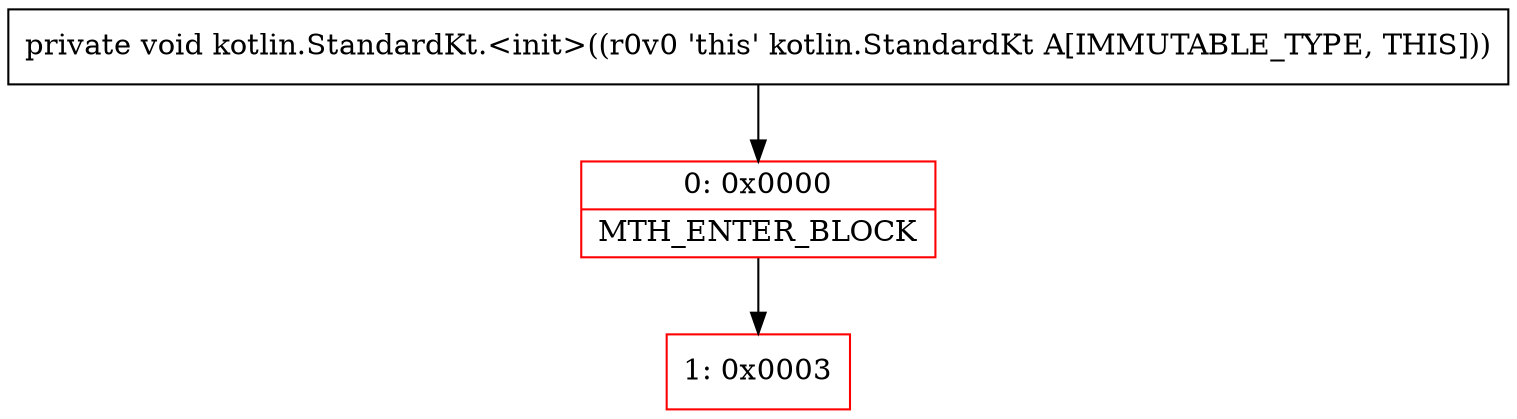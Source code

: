 digraph "CFG forkotlin.StandardKt.\<init\>()V" {
subgraph cluster_Region_1754021897 {
label = "R(0)";
node [shape=record,color=blue];
}
Node_0 [shape=record,color=red,label="{0\:\ 0x0000|MTH_ENTER_BLOCK\l}"];
Node_1 [shape=record,color=red,label="{1\:\ 0x0003}"];
MethodNode[shape=record,label="{private void kotlin.StandardKt.\<init\>((r0v0 'this' kotlin.StandardKt A[IMMUTABLE_TYPE, THIS])) }"];
MethodNode -> Node_0;
Node_0 -> Node_1;
}

